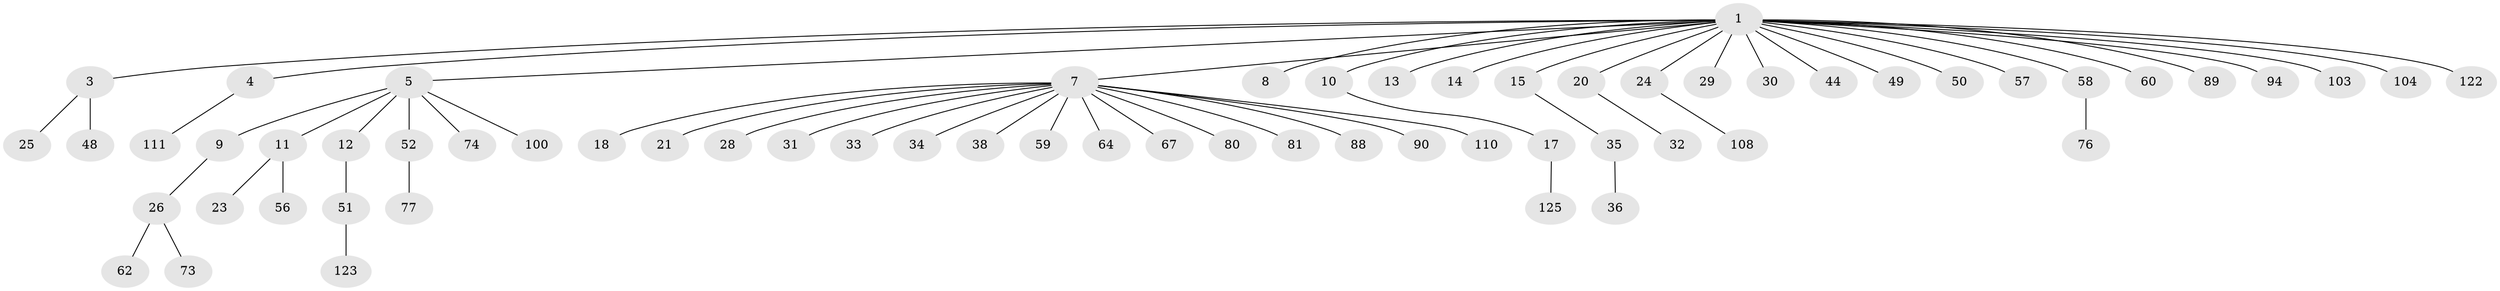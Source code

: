 // original degree distribution, {14: 0.0078125, 12: 0.0078125, 3: 0.0859375, 2: 0.1640625, 6: 0.015625, 16: 0.0078125, 1: 0.640625, 5: 0.0078125, 7: 0.015625, 4: 0.046875}
// Generated by graph-tools (version 1.1) at 2025/18/03/04/25 18:18:23]
// undirected, 64 vertices, 63 edges
graph export_dot {
graph [start="1"]
  node [color=gray90,style=filled];
  1 [super="+2"];
  3;
  4;
  5 [super="+6"];
  7;
  8;
  9 [super="+75+121+92"];
  10 [super="+69"];
  11 [super="+19+37+99+66+16"];
  12 [super="+124+54"];
  13;
  14;
  15 [super="+42+46+118+22"];
  17;
  18 [super="+43+55+84"];
  20 [super="+47"];
  21 [super="+114"];
  23 [super="+63+45+113+65+53+61"];
  24;
  25;
  26 [super="+40"];
  28;
  29;
  30;
  31;
  32 [super="+39+70"];
  33 [super="+85"];
  34;
  35;
  36;
  38 [super="+41"];
  44;
  48;
  49;
  50 [super="+109"];
  51;
  52;
  56 [super="+117+86+112"];
  57;
  58 [super="+116"];
  59 [super="+83"];
  60;
  62;
  64;
  67;
  73;
  74 [super="+102"];
  76;
  77 [super="+93"];
  80;
  81;
  88;
  89;
  90;
  94 [super="+107+126+120"];
  100;
  103;
  104;
  108;
  110;
  111 [super="+127"];
  122;
  123;
  125;
  1 -- 3;
  1 -- 10;
  1 -- 13;
  1 -- 14;
  1 -- 20;
  1 -- 29;
  1 -- 44;
  1 -- 49;
  1 -- 50;
  1 -- 60;
  1 -- 89;
  1 -- 94;
  1 -- 104;
  1 -- 4;
  1 -- 5;
  1 -- 58;
  1 -- 7;
  1 -- 8;
  1 -- 103;
  1 -- 15;
  1 -- 24;
  1 -- 57;
  1 -- 122;
  1 -- 30;
  3 -- 25;
  3 -- 48;
  4 -- 111;
  5 -- 9;
  5 -- 11;
  5 -- 74;
  5 -- 100;
  5 -- 12;
  5 -- 52;
  7 -- 18;
  7 -- 21;
  7 -- 28;
  7 -- 31;
  7 -- 33;
  7 -- 34;
  7 -- 38;
  7 -- 59;
  7 -- 64;
  7 -- 67;
  7 -- 80;
  7 -- 81;
  7 -- 88;
  7 -- 90;
  7 -- 110;
  9 -- 26;
  10 -- 17;
  11 -- 23;
  11 -- 56;
  12 -- 51;
  15 -- 35;
  17 -- 125;
  20 -- 32;
  24 -- 108;
  26 -- 62;
  26 -- 73;
  35 -- 36;
  51 -- 123;
  52 -- 77;
  58 -- 76;
}
